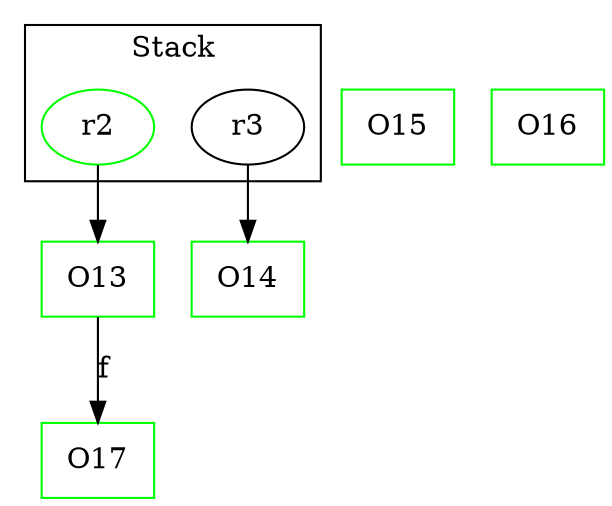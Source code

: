 digraph sample {
  rankDir="LR";
  subgraph cluster_0 {
    label="Stack"
    "r2"; "r3"; 
  }
  "r2" -> { O13 };
  "r3" -> { O14 };
  O13[shape=box];
  O15[shape=box];
  O14[shape=box];
  O17[shape=box];
  O16[shape=box];
  O13 -> O17[label="f", weight="0.2"]
  O13[color="green"];
  "r2"[color="green"];
  O15[color="green"];
  O14[color="green"];
  O17[color="green"];
  O16[color="green"];
}
